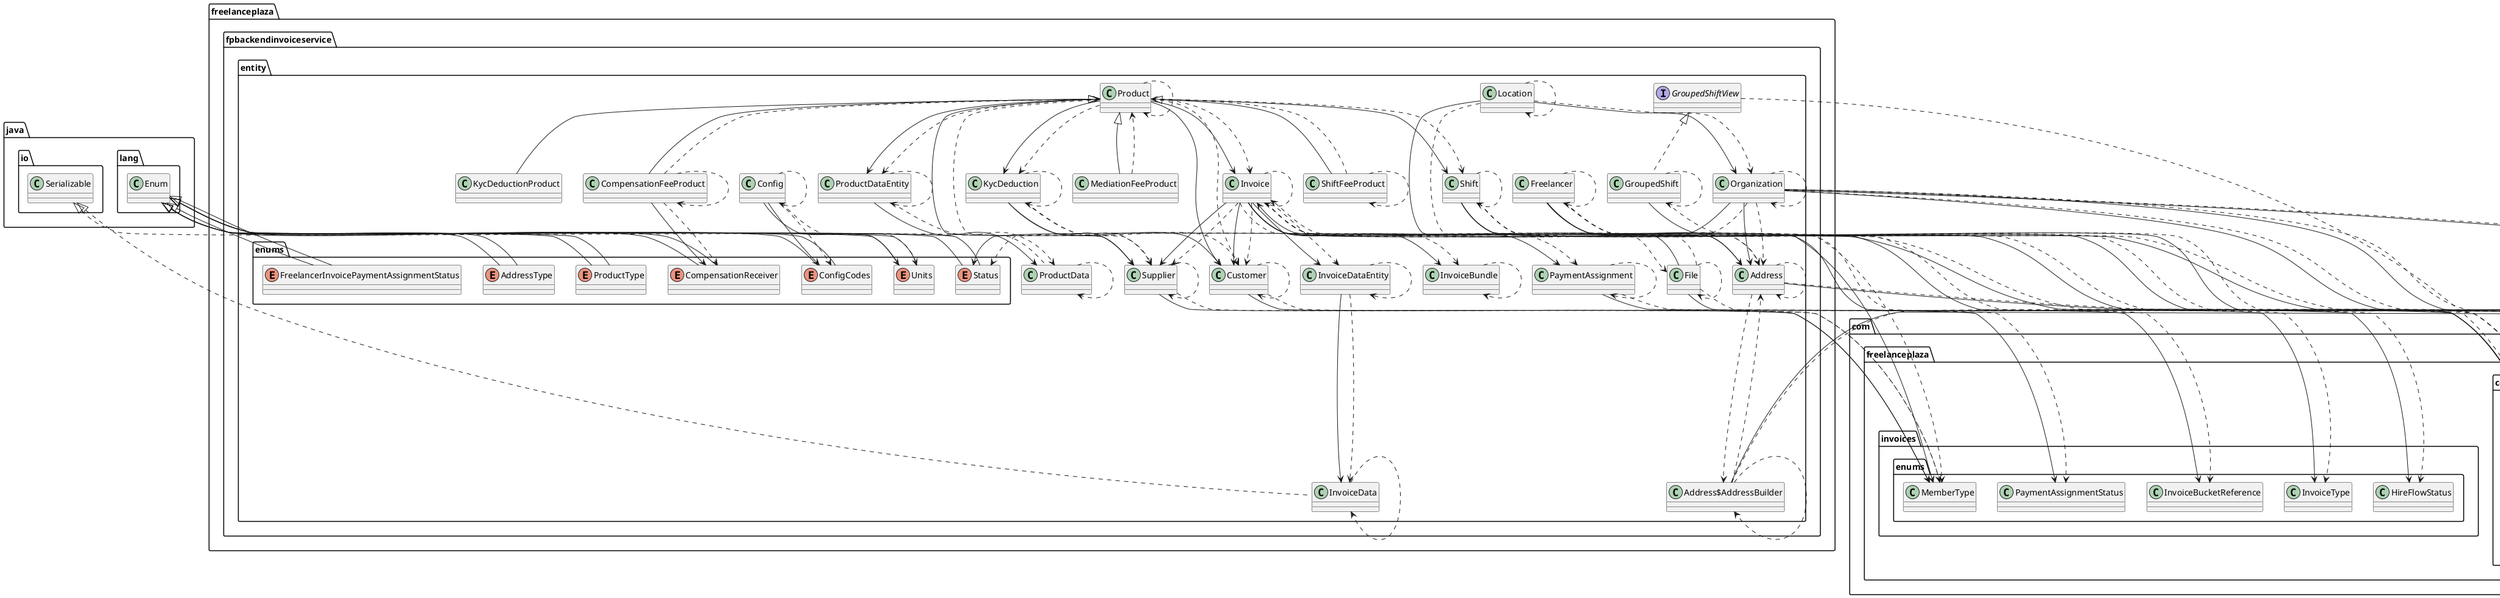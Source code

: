 @startuml
'https://plantuml.com/class-diagram

' GENERATE CLASS DIAGRAM ===========
' Generator       : it.brunasti.java.diagrammer.ClassDiagrammer
' Path            : [/Users/paolo/Work/Tadaah/fp-backend-invoice-service/build/classes/java/main/freelanceplaza/fpbackendinvoiceservice/entity]
' Java Files Path : [/Users/paolo/Work/Tadaah/fp-backend-invoice-service/src/main/java/freelanceplaza/fpbackendinvoiceservice/entity/]
' Configuration   : [/Users/paolo/IdeaProjects/mine/java-diagrammer/temp/tadaah/config.json]
' Generated at    : Thu Feb 20 18:00:56 CET 2025
'
'   Stat infos    :
'       Files : [39]
'       Lines : [971]
'     Classes : [39]
'     Methods : [594]
'      Fields : [319]



' CLASSES =======
class freelanceplaza.fpbackendinvoiceservice.entity.InvoiceData
interface freelanceplaza.fpbackendinvoiceservice.entity.GroupedShiftView
class freelanceplaza.fpbackendinvoiceservice.entity.InvoiceBundle
class freelanceplaza.fpbackendinvoiceservice.entity.KycDeductionProduct
class freelanceplaza.fpbackendinvoiceservice.entity.ProductData
enum freelanceplaza.fpbackendinvoiceservice.entity.enums.Status{
}
class freelanceplaza.fpbackendinvoiceservice.entity.CompensationFeeProduct
class freelanceplaza.fpbackendinvoiceservice.entity.Config
class freelanceplaza.fpbackendinvoiceservice.entity.GroupedShift
enum freelanceplaza.fpbackendinvoiceservice.entity.enums.ConfigCodes{
}
class freelanceplaza.fpbackendinvoiceservice.entity.ShiftFeeProduct
class freelanceplaza.fpbackendinvoiceservice.entity.Supplier
class freelanceplaza.fpbackendinvoiceservice.entity.ProductDataEntity
class freelanceplaza.fpbackendinvoiceservice.entity.Organization
class freelanceplaza.fpbackendinvoiceservice.entity.Invoice
enum freelanceplaza.fpbackendinvoiceservice.entity.enums.AddressType{
}
class freelanceplaza.fpbackendinvoiceservice.entity.Product
class freelanceplaza.fpbackendinvoiceservice.entity.Address
class freelanceplaza.fpbackendinvoiceservice.entity.File
class freelanceplaza.fpbackendinvoiceservice.entity.KycDeduction
class freelanceplaza.fpbackendinvoiceservice.entity.InvoiceDataEntity
class freelanceplaza.fpbackendinvoiceservice.entity.Customer
class freelanceplaza.fpbackendinvoiceservice.entity.Address$AddressBuilder
enum freelanceplaza.fpbackendinvoiceservice.entity.enums.Units{
}
class freelanceplaza.fpbackendinvoiceservice.entity.Shift
class freelanceplaza.fpbackendinvoiceservice.entity.Location
enum freelanceplaza.fpbackendinvoiceservice.entity.enums.ProductType{
}
class freelanceplaza.fpbackendinvoiceservice.entity.Freelancer
enum freelanceplaza.fpbackendinvoiceservice.entity.enums.CompensationReceiver{
}
enum freelanceplaza.fpbackendinvoiceservice.entity.enums.FreelancerInvoicePaymentAssignmentStatus{
}
class freelanceplaza.fpbackendinvoiceservice.entity.MediationFeeProduct
class freelanceplaza.fpbackendinvoiceservice.entity.PaymentAssignment
enum freelanceplaza.fpbackendinvoiceservice.entity.enums.FreelancerInvoicePaymentAssignmentStatus{
}
enum freelanceplaza.fpbackendinvoiceservice.entity.enums.AddressType{
}
enum freelanceplaza.fpbackendinvoiceservice.entity.enums.Status{
}
enum freelanceplaza.fpbackendinvoiceservice.entity.enums.CompensationReceiver{
}
enum freelanceplaza.fpbackendinvoiceservice.entity.enums.ProductType{
}
enum freelanceplaza.fpbackendinvoiceservice.entity.enums.Units{
}
enum freelanceplaza.fpbackendinvoiceservice.entity.enums.ConfigCodes{
}

' INHERITANCES =======
freelanceplaza.fpbackendinvoiceservice.entity.Product <|-- freelanceplaza.fpbackendinvoiceservice.entity.KycDeductionProduct
java.lang.Enum <|-- freelanceplaza.fpbackendinvoiceservice.entity.enums.Status
freelanceplaza.fpbackendinvoiceservice.entity.Product <|-- freelanceplaza.fpbackendinvoiceservice.entity.CompensationFeeProduct
java.lang.Enum <|-- freelanceplaza.fpbackendinvoiceservice.entity.enums.ConfigCodes
freelanceplaza.fpbackendinvoiceservice.entity.Product <|-- freelanceplaza.fpbackendinvoiceservice.entity.ShiftFeeProduct
java.lang.Enum <|-- freelanceplaza.fpbackendinvoiceservice.entity.enums.AddressType
java.lang.Enum <|-- freelanceplaza.fpbackendinvoiceservice.entity.enums.Units
java.lang.Enum <|-- freelanceplaza.fpbackendinvoiceservice.entity.enums.ProductType
java.lang.Enum <|-- freelanceplaza.fpbackendinvoiceservice.entity.enums.CompensationReceiver
java.lang.Enum <|-- freelanceplaza.fpbackendinvoiceservice.entity.enums.FreelancerInvoicePaymentAssignmentStatus
freelanceplaza.fpbackendinvoiceservice.entity.Product <|-- freelanceplaza.fpbackendinvoiceservice.entity.MediationFeeProduct
java.lang.Enum <|-- freelanceplaza.fpbackendinvoiceservice.entity.enums.FreelancerInvoicePaymentAssignmentStatus
java.lang.Enum <|-- freelanceplaza.fpbackendinvoiceservice.entity.enums.AddressType
java.lang.Enum <|-- freelanceplaza.fpbackendinvoiceservice.entity.enums.Status
java.lang.Enum <|-- freelanceplaza.fpbackendinvoiceservice.entity.enums.CompensationReceiver
java.lang.Enum <|-- freelanceplaza.fpbackendinvoiceservice.entity.enums.ProductType
java.lang.Enum <|-- freelanceplaza.fpbackendinvoiceservice.entity.enums.Units
java.lang.Enum <|-- freelanceplaza.fpbackendinvoiceservice.entity.enums.ConfigCodes

' IMPLEMENT INTERFACE =======
java.io.Serializable <|.. freelanceplaza.fpbackendinvoiceservice.entity.InvoiceData
java.io.Serializable <|.. freelanceplaza.fpbackendinvoiceservice.entity.ProductData
freelanceplaza.fpbackendinvoiceservice.entity.GroupedShiftView <|.. freelanceplaza.fpbackendinvoiceservice.entity.GroupedShift

' FIELDS =======
freelanceplaza.fpbackendinvoiceservice.entity.CompensationFeeProduct --> freelanceplaza.fpbackendinvoiceservice.entity.enums.CompensationReceiver
freelanceplaza.fpbackendinvoiceservice.entity.Config --> freelanceplaza.fpbackendinvoiceservice.entity.enums.ConfigCodes
freelanceplaza.fpbackendinvoiceservice.entity.Config --> freelanceplaza.fpbackendinvoiceservice.entity.enums.Units
freelanceplaza.fpbackendinvoiceservice.entity.GroupedShift --> com.freelanceplaza.commons.fpcommons.enums.Currency
freelanceplaza.fpbackendinvoiceservice.entity.Supplier --> com.freelanceplaza.invoices.enums.MemberType
freelanceplaza.fpbackendinvoiceservice.entity.ProductDataEntity --> freelanceplaza.fpbackendinvoiceservice.entity.ProductData
freelanceplaza.fpbackendinvoiceservice.entity.Organization --> freelanceplaza.fpbackendinvoiceservice.entity.Address
freelanceplaza.fpbackendinvoiceservice.entity.Organization --> freelanceplaza.fpbackendinvoiceservice.entity.enums.Status
freelanceplaza.fpbackendinvoiceservice.entity.Organization --> com.freelanceplaza.commons.fpcommons.sync.organizations.OnboardingStatus
freelanceplaza.fpbackendinvoiceservice.entity.Organization --> com.freelanceplaza.commons.fpcommons.sync.organizations.OrganizationInvoiceSetting
freelanceplaza.fpbackendinvoiceservice.entity.Organization --> com.freelanceplaza.commons.fpcommons.sync.organizations.OrganizationType
freelanceplaza.fpbackendinvoiceservice.entity.Invoice --> freelanceplaza.fpbackendinvoiceservice.entity.Customer
freelanceplaza.fpbackendinvoiceservice.entity.Invoice --> freelanceplaza.fpbackendinvoiceservice.entity.Supplier
freelanceplaza.fpbackendinvoiceservice.entity.Invoice --> com.freelanceplaza.commons.fpcommons.enums.Currency
freelanceplaza.fpbackendinvoiceservice.entity.Invoice --> com.freelanceplaza.invoices.enums.InvoiceType
freelanceplaza.fpbackendinvoiceservice.entity.Invoice --> freelanceplaza.fpbackendinvoiceservice.entity.InvoiceBundle
freelanceplaza.fpbackendinvoiceservice.entity.Invoice --> freelanceplaza.fpbackendinvoiceservice.entity.InvoiceDataEntity
freelanceplaza.fpbackendinvoiceservice.entity.Invoice --> freelanceplaza.fpbackendinvoiceservice.entity.PaymentAssignment
freelanceplaza.fpbackendinvoiceservice.entity.Product --> freelanceplaza.fpbackendinvoiceservice.entity.Invoice
freelanceplaza.fpbackendinvoiceservice.entity.Product --> freelanceplaza.fpbackendinvoiceservice.entity.Supplier
freelanceplaza.fpbackendinvoiceservice.entity.Product --> freelanceplaza.fpbackendinvoiceservice.entity.Customer
freelanceplaza.fpbackendinvoiceservice.entity.Product --> freelanceplaza.fpbackendinvoiceservice.entity.Shift
freelanceplaza.fpbackendinvoiceservice.entity.Product --> freelanceplaza.fpbackendinvoiceservice.entity.KycDeduction
freelanceplaza.fpbackendinvoiceservice.entity.Product --> freelanceplaza.fpbackendinvoiceservice.entity.ProductDataEntity
freelanceplaza.fpbackendinvoiceservice.entity.Address --> com.freelanceplaza.commons.fpcommons.sync.common.AddressType
freelanceplaza.fpbackendinvoiceservice.entity.File --> com.freelanceplaza.invoices.enums.InvoiceBucketReference
freelanceplaza.fpbackendinvoiceservice.entity.File --> freelanceplaza.fpbackendinvoiceservice.entity.Invoice
freelanceplaza.fpbackendinvoiceservice.entity.KycDeduction --> freelanceplaza.fpbackendinvoiceservice.entity.Customer
freelanceplaza.fpbackendinvoiceservice.entity.KycDeduction --> freelanceplaza.fpbackendinvoiceservice.entity.Supplier
freelanceplaza.fpbackendinvoiceservice.entity.InvoiceDataEntity --> freelanceplaza.fpbackendinvoiceservice.entity.InvoiceData
freelanceplaza.fpbackendinvoiceservice.entity.Customer --> com.freelanceplaza.invoices.enums.MemberType
freelanceplaza.fpbackendinvoiceservice.entity.Address$AddressBuilder --> com.freelanceplaza.commons.fpcommons.sync.common.AddressType
freelanceplaza.fpbackendinvoiceservice.entity.Shift --> com.freelanceplaza.invoices.enums.MemberType
freelanceplaza.fpbackendinvoiceservice.entity.Shift --> com.freelanceplaza.commons.fpcommons.enums.Currency
freelanceplaza.fpbackendinvoiceservice.entity.Shift --> com.freelanceplaza.invoices.enums.HireFlowStatus
freelanceplaza.fpbackendinvoiceservice.entity.Location --> freelanceplaza.fpbackendinvoiceservice.entity.Organization
freelanceplaza.fpbackendinvoiceservice.entity.Location --> freelanceplaza.fpbackendinvoiceservice.entity.Address
freelanceplaza.fpbackendinvoiceservice.entity.Freelancer --> freelanceplaza.fpbackendinvoiceservice.entity.Address
freelanceplaza.fpbackendinvoiceservice.entity.Freelancer --> com.freelanceplaza.commons.fpcommons.sync.users.Status
freelanceplaza.fpbackendinvoiceservice.entity.Freelancer --> com.freelanceplaza.commons.fpcommons.sync.organizations.OnboardingStatus
freelanceplaza.fpbackendinvoiceservice.entity.PaymentAssignment --> com.freelanceplaza.invoices.enums.PaymentAssignmentStatus

' USES =======
freelanceplaza.fpbackendinvoiceservice.entity.InvoiceData ..> freelanceplaza.fpbackendinvoiceservice.entity.InvoiceData
freelanceplaza.fpbackendinvoiceservice.entity.GroupedShiftView ..> com.freelanceplaza.commons.fpcommons.enums.Currency
freelanceplaza.fpbackendinvoiceservice.entity.InvoiceBundle ..> freelanceplaza.fpbackendinvoiceservice.entity.InvoiceBundle
freelanceplaza.fpbackendinvoiceservice.entity.ProductData ..> freelanceplaza.fpbackendinvoiceservice.entity.ProductData
freelanceplaza.fpbackendinvoiceservice.entity.CompensationFeeProduct ..> freelanceplaza.fpbackendinvoiceservice.entity.Product
freelanceplaza.fpbackendinvoiceservice.entity.CompensationFeeProduct ..> freelanceplaza.fpbackendinvoiceservice.entity.enums.CompensationReceiver
freelanceplaza.fpbackendinvoiceservice.entity.CompensationFeeProduct ..> freelanceplaza.fpbackendinvoiceservice.entity.CompensationFeeProduct
freelanceplaza.fpbackendinvoiceservice.entity.Config ..> freelanceplaza.fpbackendinvoiceservice.entity.enums.ConfigCodes
freelanceplaza.fpbackendinvoiceservice.entity.Config ..> freelanceplaza.fpbackendinvoiceservice.entity.enums.Units
freelanceplaza.fpbackendinvoiceservice.entity.Config ..> freelanceplaza.fpbackendinvoiceservice.entity.Config
freelanceplaza.fpbackendinvoiceservice.entity.GroupedShift ..> com.freelanceplaza.commons.fpcommons.enums.Currency
freelanceplaza.fpbackendinvoiceservice.entity.GroupedShift ..> freelanceplaza.fpbackendinvoiceservice.entity.GroupedShift
freelanceplaza.fpbackendinvoiceservice.entity.ShiftFeeProduct ..> freelanceplaza.fpbackendinvoiceservice.entity.Product
freelanceplaza.fpbackendinvoiceservice.entity.ShiftFeeProduct ..> freelanceplaza.fpbackendinvoiceservice.entity.ShiftFeeProduct
freelanceplaza.fpbackendinvoiceservice.entity.Supplier ..> com.freelanceplaza.invoices.enums.MemberType
freelanceplaza.fpbackendinvoiceservice.entity.Supplier ..> freelanceplaza.fpbackendinvoiceservice.entity.Supplier
freelanceplaza.fpbackendinvoiceservice.entity.ProductDataEntity ..> freelanceplaza.fpbackendinvoiceservice.entity.ProductData
freelanceplaza.fpbackendinvoiceservice.entity.ProductDataEntity ..> freelanceplaza.fpbackendinvoiceservice.entity.ProductDataEntity
freelanceplaza.fpbackendinvoiceservice.entity.Organization ..> freelanceplaza.fpbackendinvoiceservice.entity.Address
freelanceplaza.fpbackendinvoiceservice.entity.Organization ..> freelanceplaza.fpbackendinvoiceservice.entity.enums.Status
freelanceplaza.fpbackendinvoiceservice.entity.Organization ..> com.freelanceplaza.commons.fpcommons.sync.organizations.OnboardingStatus
freelanceplaza.fpbackendinvoiceservice.entity.Organization ..> com.freelanceplaza.commons.fpcommons.sync.organizations.OrganizationInvoiceSetting
freelanceplaza.fpbackendinvoiceservice.entity.Organization ..> com.freelanceplaza.commons.fpcommons.sync.organizations.OrganizationType
freelanceplaza.fpbackendinvoiceservice.entity.Organization ..> freelanceplaza.fpbackendinvoiceservice.entity.Organization
freelanceplaza.fpbackendinvoiceservice.entity.Invoice ..> freelanceplaza.fpbackendinvoiceservice.entity.File
freelanceplaza.fpbackendinvoiceservice.entity.Invoice ..> freelanceplaza.fpbackendinvoiceservice.entity.Invoice
freelanceplaza.fpbackendinvoiceservice.entity.Invoice ..> freelanceplaza.fpbackendinvoiceservice.entity.Customer
freelanceplaza.fpbackendinvoiceservice.entity.Invoice ..> freelanceplaza.fpbackendinvoiceservice.entity.Supplier
freelanceplaza.fpbackendinvoiceservice.entity.Invoice ..> com.freelanceplaza.commons.fpcommons.enums.Currency
freelanceplaza.fpbackendinvoiceservice.entity.Invoice ..> com.freelanceplaza.invoices.enums.InvoiceType
freelanceplaza.fpbackendinvoiceservice.entity.Invoice ..> freelanceplaza.fpbackendinvoiceservice.entity.InvoiceBundle
freelanceplaza.fpbackendinvoiceservice.entity.Invoice ..> freelanceplaza.fpbackendinvoiceservice.entity.InvoiceDataEntity
freelanceplaza.fpbackendinvoiceservice.entity.Invoice ..> freelanceplaza.fpbackendinvoiceservice.entity.PaymentAssignment
freelanceplaza.fpbackendinvoiceservice.entity.Product ..> freelanceplaza.fpbackendinvoiceservice.entity.Product
freelanceplaza.fpbackendinvoiceservice.entity.Product ..> freelanceplaza.fpbackendinvoiceservice.entity.Invoice
freelanceplaza.fpbackendinvoiceservice.entity.Product ..> freelanceplaza.fpbackendinvoiceservice.entity.Supplier
freelanceplaza.fpbackendinvoiceservice.entity.Product ..> freelanceplaza.fpbackendinvoiceservice.entity.Customer
freelanceplaza.fpbackendinvoiceservice.entity.Product ..> freelanceplaza.fpbackendinvoiceservice.entity.Shift
freelanceplaza.fpbackendinvoiceservice.entity.Product ..> freelanceplaza.fpbackendinvoiceservice.entity.KycDeduction
freelanceplaza.fpbackendinvoiceservice.entity.Product ..> freelanceplaza.fpbackendinvoiceservice.entity.ProductDataEntity
freelanceplaza.fpbackendinvoiceservice.entity.Address ..> freelanceplaza.fpbackendinvoiceservice.entity.Address$AddressBuilder
freelanceplaza.fpbackendinvoiceservice.entity.Address ..> com.freelanceplaza.commons.fpcommons.sync.common.AddressType
freelanceplaza.fpbackendinvoiceservice.entity.Address ..> freelanceplaza.fpbackendinvoiceservice.entity.Address
freelanceplaza.fpbackendinvoiceservice.entity.File ..> com.freelanceplaza.invoices.enums.InvoiceBucketReference
freelanceplaza.fpbackendinvoiceservice.entity.File ..> freelanceplaza.fpbackendinvoiceservice.entity.Invoice
freelanceplaza.fpbackendinvoiceservice.entity.File ..> freelanceplaza.fpbackendinvoiceservice.entity.File
freelanceplaza.fpbackendinvoiceservice.entity.KycDeduction ..> freelanceplaza.fpbackendinvoiceservice.entity.Customer
freelanceplaza.fpbackendinvoiceservice.entity.KycDeduction ..> freelanceplaza.fpbackendinvoiceservice.entity.Supplier
freelanceplaza.fpbackendinvoiceservice.entity.KycDeduction ..> freelanceplaza.fpbackendinvoiceservice.entity.KycDeduction
freelanceplaza.fpbackendinvoiceservice.entity.InvoiceDataEntity ..> freelanceplaza.fpbackendinvoiceservice.entity.InvoiceData
freelanceplaza.fpbackendinvoiceservice.entity.InvoiceDataEntity ..> freelanceplaza.fpbackendinvoiceservice.entity.InvoiceDataEntity
freelanceplaza.fpbackendinvoiceservice.entity.Customer ..> com.freelanceplaza.invoices.enums.MemberType
freelanceplaza.fpbackendinvoiceservice.entity.Customer ..> freelanceplaza.fpbackendinvoiceservice.entity.Customer
freelanceplaza.fpbackendinvoiceservice.entity.Address$AddressBuilder ..> freelanceplaza.fpbackendinvoiceservice.entity.Address$AddressBuilder
freelanceplaza.fpbackendinvoiceservice.entity.Address$AddressBuilder ..> com.freelanceplaza.commons.fpcommons.sync.common.AddressType
freelanceplaza.fpbackendinvoiceservice.entity.Address$AddressBuilder ..> freelanceplaza.fpbackendinvoiceservice.entity.Address
freelanceplaza.fpbackendinvoiceservice.entity.Shift ..> freelanceplaza.fpbackendinvoiceservice.entity.Shift
freelanceplaza.fpbackendinvoiceservice.entity.Shift ..> com.freelanceplaza.invoices.enums.MemberType
freelanceplaza.fpbackendinvoiceservice.entity.Shift ..> com.freelanceplaza.commons.fpcommons.enums.Currency
freelanceplaza.fpbackendinvoiceservice.entity.Shift ..> com.freelanceplaza.invoices.enums.HireFlowStatus
freelanceplaza.fpbackendinvoiceservice.entity.Location ..> freelanceplaza.fpbackendinvoiceservice.entity.Organization
freelanceplaza.fpbackendinvoiceservice.entity.Location ..> freelanceplaza.fpbackendinvoiceservice.entity.Address
freelanceplaza.fpbackendinvoiceservice.entity.Location ..> freelanceplaza.fpbackendinvoiceservice.entity.Location
freelanceplaza.fpbackendinvoiceservice.entity.Freelancer ..> freelanceplaza.fpbackendinvoiceservice.entity.Address
freelanceplaza.fpbackendinvoiceservice.entity.Freelancer ..> com.freelanceplaza.commons.fpcommons.sync.users.Status
freelanceplaza.fpbackendinvoiceservice.entity.Freelancer ..> com.freelanceplaza.commons.fpcommons.sync.organizations.OnboardingStatus
freelanceplaza.fpbackendinvoiceservice.entity.Freelancer ..> freelanceplaza.fpbackendinvoiceservice.entity.Freelancer
freelanceplaza.fpbackendinvoiceservice.entity.MediationFeeProduct ..> freelanceplaza.fpbackendinvoiceservice.entity.Product
freelanceplaza.fpbackendinvoiceservice.entity.PaymentAssignment ..> com.freelanceplaza.invoices.enums.PaymentAssignmentStatus
freelanceplaza.fpbackendinvoiceservice.entity.PaymentAssignment ..> freelanceplaza.fpbackendinvoiceservice.entity.PaymentAssignment

' IMPORTS =======
' Java Files Path : /Users/paolo/Work/Tadaah/fp-backend-invoice-service/src/main/java/freelanceplaza/fpbackendinvoiceservice/entity/
' freelanceplaza.fpbackendinvoiceservice.entity.InvoiceData

' freelanceplaza.fpbackendinvoiceservice.entity.GroupedShiftView

' freelanceplaza.fpbackendinvoiceservice.entity.InvoiceBundle

' freelanceplaza.fpbackendinvoiceservice.entity.KycDeductionProduct

' freelanceplaza.fpbackendinvoiceservice.entity.ProductData

' freelanceplaza.fpbackendinvoiceservice.entity.enums.Status

' freelanceplaza.fpbackendinvoiceservice.entity.CompensationFeeProduct

' freelanceplaza.fpbackendinvoiceservice.entity.Config

' freelanceplaza.fpbackendinvoiceservice.entity.GroupedShift

' freelanceplaza.fpbackendinvoiceservice.entity.enums.ConfigCodes

' freelanceplaza.fpbackendinvoiceservice.entity.ShiftFeeProduct

' freelanceplaza.fpbackendinvoiceservice.entity.Supplier

' freelanceplaza.fpbackendinvoiceservice.entity.ProductDataEntity

' freelanceplaza.fpbackendinvoiceservice.entity.Organization

' freelanceplaza.fpbackendinvoiceservice.entity.Invoice

' freelanceplaza.fpbackendinvoiceservice.entity.enums.AddressType

' freelanceplaza.fpbackendinvoiceservice.entity.Product

' freelanceplaza.fpbackendinvoiceservice.entity.Address

' freelanceplaza.fpbackendinvoiceservice.entity.File

' freelanceplaza.fpbackendinvoiceservice.entity.KycDeduction

' freelanceplaza.fpbackendinvoiceservice.entity.InvoiceDataEntity

' freelanceplaza.fpbackendinvoiceservice.entity.Customer

' freelanceplaza.fpbackendinvoiceservice.entity.Address$AddressBuilder

' freelanceplaza.fpbackendinvoiceservice.entity.enums.Units

' freelanceplaza.fpbackendinvoiceservice.entity.Shift

' freelanceplaza.fpbackendinvoiceservice.entity.Location

' freelanceplaza.fpbackendinvoiceservice.entity.enums.ProductType

' freelanceplaza.fpbackendinvoiceservice.entity.Freelancer

' freelanceplaza.fpbackendinvoiceservice.entity.enums.CompensationReceiver

' freelanceplaza.fpbackendinvoiceservice.entity.enums.FreelancerInvoicePaymentAssignmentStatus

' freelanceplaza.fpbackendinvoiceservice.entity.MediationFeeProduct

' freelanceplaza.fpbackendinvoiceservice.entity.PaymentAssignment

' freelanceplaza.fpbackendinvoiceservice.entity.enums.FreelancerInvoicePaymentAssignmentStatus

' freelanceplaza.fpbackendinvoiceservice.entity.enums.AddressType

' freelanceplaza.fpbackendinvoiceservice.entity.enums.Status

' freelanceplaza.fpbackendinvoiceservice.entity.enums.CompensationReceiver

' freelanceplaza.fpbackendinvoiceservice.entity.enums.ProductType

' freelanceplaza.fpbackendinvoiceservice.entity.enums.Units

' freelanceplaza.fpbackendinvoiceservice.entity.enums.ConfigCodes



@enduml
